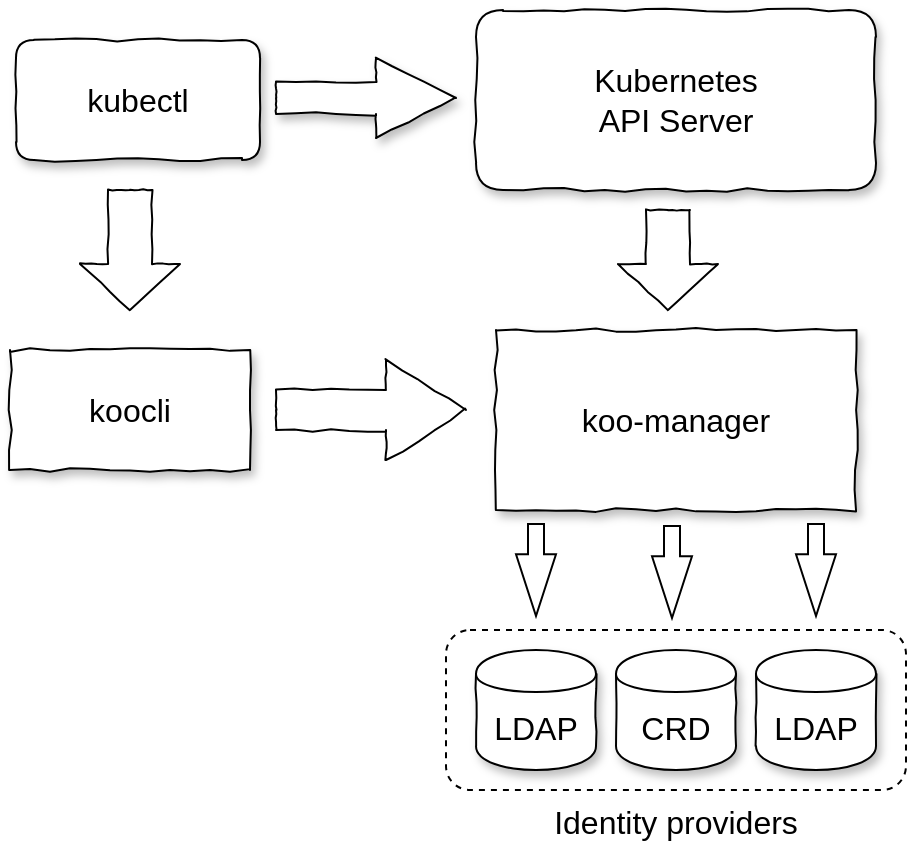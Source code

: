 <mxfile version="13.0.3" type="device" pages="3"><diagram id="zFhUEuqw3_evplceHa17" name="Overview"><mxGraphModel dx="1106" dy="924" grid="1" gridSize="10" guides="1" tooltips="1" connect="1" arrows="1" fold="1" page="1" pageScale="1" pageWidth="1169" pageHeight="827" background="none" math="0" shadow="0"><root><mxCell id="8fg_gyQLCPc00cHsd0tz-0"/><mxCell id="8fg_gyQLCPc00cHsd0tz-1" parent="8fg_gyQLCPc00cHsd0tz-0"/><mxCell id="fXOTAZr0dimL2IfCYoFU-1" value="kubectl" style="rounded=1;whiteSpace=wrap;html=1;shadow=1;comic=1;glass=0;fontSize=16;" parent="8fg_gyQLCPc00cHsd0tz-1" vertex="1"><mxGeometry x="320" y="145" width="122" height="60" as="geometry"/></mxCell><mxCell id="fXOTAZr0dimL2IfCYoFU-2" value="koocli" style="rounded=0;whiteSpace=wrap;html=1;comic=1;shadow=1;fontSize=16;" parent="8fg_gyQLCPc00cHsd0tz-1" vertex="1"><mxGeometry x="317" y="300" width="120" height="60" as="geometry"/></mxCell><mxCell id="fXOTAZr0dimL2IfCYoFU-7" value="Kubernetes &lt;br&gt;API Server" style="rounded=1;whiteSpace=wrap;html=1;shadow=1;comic=1;fontSize=16;" parent="8fg_gyQLCPc00cHsd0tz-1" vertex="1"><mxGeometry x="550" y="130" width="200" height="90" as="geometry"/></mxCell><mxCell id="fXOTAZr0dimL2IfCYoFU-8" value="koo-manager" style="rounded=0;whiteSpace=wrap;html=1;comic=1;shadow=1;fontSize=16;" parent="8fg_gyQLCPc00cHsd0tz-1" vertex="1"><mxGeometry x="560" y="290" width="180" height="90" as="geometry"/></mxCell><mxCell id="fXOTAZr0dimL2IfCYoFU-10" value="" style="html=1;shadow=1;dashed=0;align=center;verticalAlign=middle;shape=mxgraph.arrows2.arrow;dy=0.6;dx=40;notch=0;rounded=0;comic=1;" parent="8fg_gyQLCPc00cHsd0tz-1" vertex="1"><mxGeometry x="450" y="154" width="90" height="40" as="geometry"/></mxCell><mxCell id="fXOTAZr0dimL2IfCYoFU-11" value="" style="html=1;shadow=0;dashed=0;align=center;verticalAlign=middle;shape=mxgraph.arrows2.arrow;dy=0.6;dx=40;notch=0;rounded=1;comic=1;" parent="8fg_gyQLCPc00cHsd0tz-1" vertex="1"><mxGeometry x="450" y="305" width="95" height="50" as="geometry"/></mxCell><mxCell id="fXOTAZr0dimL2IfCYoFU-15" value="" style="html=1;shadow=0;dashed=0;align=center;verticalAlign=middle;shape=mxgraph.arrows2.arrow;dy=0.56;dx=23;direction=south;notch=0;rounded=1;comic=1;" parent="8fg_gyQLCPc00cHsd0tz-1" vertex="1"><mxGeometry x="621" y="230" width="50" height="50" as="geometry"/></mxCell><mxCell id="fXOTAZr0dimL2IfCYoFU-17" value="" style="html=1;shadow=0;dashed=0;align=center;verticalAlign=middle;shape=mxgraph.arrows2.arrow;dy=0.56;dx=23;direction=south;notch=0;rounded=1;comic=1;" parent="8fg_gyQLCPc00cHsd0tz-1" vertex="1"><mxGeometry x="352" y="220" width="50" height="60" as="geometry"/></mxCell><mxCell id="qDXQ5ua_mpbQLhc67me7-2" value="LDAP" style="shape=cylinder;whiteSpace=wrap;html=1;boundedLbl=1;backgroundOutline=1;rounded=1;shadow=1;glass=0;comic=1;fontSize=16;" parent="8fg_gyQLCPc00cHsd0tz-1" vertex="1"><mxGeometry x="550" y="450" width="60" height="60" as="geometry"/></mxCell><mxCell id="qDXQ5ua_mpbQLhc67me7-5" value="CRD" style="shape=cylinder;whiteSpace=wrap;html=1;boundedLbl=1;backgroundOutline=1;rounded=1;shadow=1;glass=0;comic=1;fontSize=16;" parent="8fg_gyQLCPc00cHsd0tz-1" vertex="1"><mxGeometry x="620" y="450" width="60" height="60" as="geometry"/></mxCell><mxCell id="qDXQ5ua_mpbQLhc67me7-6" value="LDAP" style="shape=cylinder;whiteSpace=wrap;html=1;boundedLbl=1;backgroundOutline=1;rounded=1;shadow=1;glass=0;comic=1;fontSize=16;" parent="8fg_gyQLCPc00cHsd0tz-1" vertex="1"><mxGeometry x="690" y="450" width="60" height="60" as="geometry"/></mxCell><mxCell id="qDXQ5ua_mpbQLhc67me7-7" value="Identity providers" style="rounded=1;whiteSpace=wrap;html=1;shadow=0;glass=0;comic=0;fontSize=16;fillColor=none;dashed=1;labelPosition=center;verticalLabelPosition=bottom;align=center;verticalAlign=top;" parent="8fg_gyQLCPc00cHsd0tz-1" vertex="1"><mxGeometry x="535" y="440" width="230" height="80" as="geometry"/></mxCell><mxCell id="qDXQ5ua_mpbQLhc67me7-8" value="" style="html=1;shadow=0;dashed=0;align=center;verticalAlign=middle;shape=mxgraph.arrows2.arrow;dy=0.6;dx=30.89;direction=south;notch=0;rounded=1;glass=0;comic=0;fillColor=none;fontSize=16;" parent="8fg_gyQLCPc00cHsd0tz-1" vertex="1"><mxGeometry x="570" y="387" width="20" height="46" as="geometry"/></mxCell><mxCell id="qDXQ5ua_mpbQLhc67me7-9" value="" style="html=1;shadow=0;dashed=0;align=center;verticalAlign=middle;shape=mxgraph.arrows2.arrow;dy=0.6;dx=30.89;direction=south;notch=0;rounded=1;glass=0;comic=0;fillColor=none;fontSize=16;" parent="8fg_gyQLCPc00cHsd0tz-1" vertex="1"><mxGeometry x="638" y="388" width="20" height="46" as="geometry"/></mxCell><mxCell id="qDXQ5ua_mpbQLhc67me7-10" value="" style="html=1;shadow=0;dashed=0;align=center;verticalAlign=middle;shape=mxgraph.arrows2.arrow;dy=0.6;dx=30.89;direction=south;notch=0;rounded=1;glass=0;comic=0;fillColor=none;fontSize=16;" parent="8fg_gyQLCPc00cHsd0tz-1" vertex="1"><mxGeometry x="710" y="387" width="20" height="46" as="geometry"/></mxCell></root></mxGraphModel></diagram><diagram id="0v_Ct_0q7r6QrqxMbhMs" name="Endpoints"><mxGraphModel dx="1580" dy="1320" grid="1" gridSize="10" guides="1" tooltips="1" connect="1" arrows="1" fold="1" page="1" pageScale="1" pageWidth="1169" pageHeight="827" math="0" shadow="0"><root><mxCell id="1q1uK_1r0H11LS3BMj6D-0"/><mxCell id="1q1uK_1r0H11LS3BMj6D-1" parent="1q1uK_1r0H11LS3BMj6D-0"/><mxCell id="qgXjzny-3ENqCq6-QnD9-1" value="koocli" style="rounded=0;whiteSpace=wrap;html=1;comic=1;shadow=1;fontSize=16;spacingTop=16;" parent="1q1uK_1r0H11LS3BMj6D-1" vertex="1"><mxGeometry x="300" y="380" width="140" height="70" as="geometry"/></mxCell><mxCell id="qgXjzny-3ENqCq6-QnD9-2" value="Kubernetes &lt;br&gt;API Server" style="rounded=1;whiteSpace=wrap;html=1;shadow=1;comic=1;fontSize=16;labelPosition=center;verticalLabelPosition=middle;align=center;verticalAlign=middle;spacingTop=-54;" parent="1q1uK_1r0H11LS3BMj6D-1" vertex="1"><mxGeometry x="510" y="170" width="220" height="120" as="geometry"/></mxCell><mxCell id="qgXjzny-3ENqCq6-QnD9-3" value="koo-manager" style="rounded=0;whiteSpace=wrap;html=1;comic=1;shadow=1;fontSize=16;" parent="1q1uK_1r0H11LS3BMj6D-1" vertex="1"><mxGeometry x="540" y="370" width="180" height="90" as="geometry"/></mxCell><mxCell id="qVS2n8KybNQRNQRG-EHB-0" value="" style="ellipse;whiteSpace=wrap;html=1;aspect=fixed;fillColor=#E6E6E6;" parent="1q1uK_1r0H11LS3BMj6D-1" vertex="1"><mxGeometry x="610" y="360" width="30" height="30" as="geometry"/></mxCell><mxCell id="qVS2n8KybNQRNQRG-EHB-2" value="" style="ellipse;whiteSpace=wrap;html=1;aspect=fixed;fillColor=#CCCCCC;" parent="1q1uK_1r0H11LS3BMj6D-1" vertex="1"><mxGeometry x="530" y="400" width="30" height="30" as="geometry"/></mxCell><mxCell id="qVS2n8KybNQRNQRG-EHB-3" value="Authentication webhook" style="rounded=0;whiteSpace=wrap;html=1;fillColor=#FFFFFF;comic=1;" parent="1q1uK_1r0H11LS3BMj6D-1" vertex="1"><mxGeometry x="535" y="240" width="80" height="40" as="geometry"/></mxCell><mxCell id="qVS2n8KybNQRNQRG-EHB-6" value="Validatiing webhook" style="rounded=0;whiteSpace=wrap;html=1;fillColor=#FFFFFF;comic=1;" parent="1q1uK_1r0H11LS3BMj6D-1" vertex="1"><mxGeometry x="630" y="240" width="80" height="40" as="geometry"/></mxCell><mxCell id="qVS2n8KybNQRNQRG-EHB-24" value="" style="endArrow=classic;html=1;exitX=0.5;exitY=1;exitDx=0;exitDy=0;entryX=0;entryY=0;entryDx=0;entryDy=0;strokeWidth=3;" parent="1q1uK_1r0H11LS3BMj6D-1" source="qVS2n8KybNQRNQRG-EHB-3" target="qVS2n8KybNQRNQRG-EHB-0" edge="1"><mxGeometry width="50" height="50" relative="1" as="geometry"><mxPoint x="740" y="310" as="sourcePoint"/><mxPoint x="790" y="260" as="targetPoint"/></mxGeometry></mxCell><mxCell id="qVS2n8KybNQRNQRG-EHB-25" value="" style="endArrow=classic;html=1;entryX=1;entryY=0;entryDx=0;entryDy=0;exitX=0.5;exitY=1;exitDx=0;exitDy=0;strokeWidth=3;" parent="1q1uK_1r0H11LS3BMj6D-1" source="qVS2n8KybNQRNQRG-EHB-6" target="qVS2n8KybNQRNQRG-EHB-0" edge="1"><mxGeometry width="50" height="50" relative="1" as="geometry"><mxPoint x="440" y="290" as="sourcePoint"/><mxPoint x="490" y="240" as="targetPoint"/></mxGeometry></mxCell><mxCell id="qVS2n8KybNQRNQRG-EHB-29" value="" style="endArrow=classic;html=1;exitX=1;exitY=0.5;exitDx=0;exitDy=0;entryX=0;entryY=0.5;entryDx=0;entryDy=0;strokeWidth=3;" parent="1q1uK_1r0H11LS3BMj6D-1" source="qgXjzny-3ENqCq6-QnD9-1" target="qVS2n8KybNQRNQRG-EHB-2" edge="1"><mxGeometry width="50" height="50" relative="1" as="geometry"><mxPoint x="585" y="290" as="sourcePoint"/><mxPoint x="624.393" y="374.393" as="targetPoint"/></mxGeometry></mxCell><mxCell id="oybZH-QGl_8Iqqua69cC-0" value="&lt;font style=&quot;font-size: 16px&quot;&gt;&lt;b&gt;Configuration configMap&lt;/b&gt;&lt;br&gt;koo-system:koomgr&lt;/font&gt;" style="ellipse;whiteSpace=wrap;html=1;fillColor=#ffe6cc;strokeColor=#d79b00;" vertex="1" parent="1q1uK_1r0H11LS3BMj6D-1"><mxGeometry x="760" y="480" width="260" height="90" as="geometry"/></mxCell><mxCell id="oybZH-QGl_8Iqqua69cC-1" value="" style="ellipse;whiteSpace=wrap;html=1;fillColor=#ffe6cc;strokeColor=#d79b00;" vertex="1" parent="1q1uK_1r0H11LS3BMj6D-1"><mxGeometry x="650" y="430" width="60" height="20" as="geometry"/></mxCell><mxCell id="oybZH-QGl_8Iqqua69cC-2" value="" style="endArrow=none;html=1;entryX=1;entryY=1;entryDx=0;entryDy=0;exitX=0;exitY=0;exitDx=0;exitDy=0;fillColor=#ffe6cc;strokeColor=#d79b00;strokeWidth=1;" edge="1" parent="1q1uK_1r0H11LS3BMj6D-1" source="oybZH-QGl_8Iqqua69cC-0" target="oybZH-QGl_8Iqqua69cC-1"><mxGeometry width="50" height="50" relative="1" as="geometry"><mxPoint x="520" y="580" as="sourcePoint"/><mxPoint x="570" y="530" as="targetPoint"/></mxGeometry></mxCell><mxCell id="oybZH-QGl_8Iqqua69cC-4" value="&lt;font style=&quot;text-align: left ; font-size: 14px&quot;&gt;&lt;b&gt;Auth endpoint&lt;/b&gt;&lt;/font&gt;&lt;br style=&quot;text-align: left&quot;&gt;&lt;br style=&quot;text-align: left&quot;&gt;&lt;span style=&quot;text-align: left&quot;&gt;Type: Nodeport Service&lt;/span&gt;&lt;br style=&quot;text-align: left&quot;&gt;&lt;span style=&quot;text-align: left&quot;&gt;Name: Node FQDN&lt;/span&gt;&lt;br style=&quot;text-align: left&quot;&gt;&lt;span style=&quot;text-align: left&quot;&gt;Port: 31444 (8444)&lt;br&gt;Scheme: https&lt;/span&gt;" style="ellipse;whiteSpace=wrap;html=1;aspect=fixed;fillColor=#CCCCCC;" vertex="1" parent="1q1uK_1r0H11LS3BMj6D-1"><mxGeometry x="370" y="490" width="140" height="140" as="geometry"/></mxCell><mxCell id="oybZH-QGl_8Iqqua69cC-5" value="" style="endArrow=none;html=1;entryX=0;entryY=1;entryDx=0;entryDy=0;exitX=0.7;exitY=0.043;exitDx=0;exitDy=0;exitPerimeter=0;strokeColor=#000000;strokeWidth=1;" edge="1" parent="1q1uK_1r0H11LS3BMj6D-1" source="oybZH-QGl_8Iqqua69cC-4" target="qVS2n8KybNQRNQRG-EHB-2"><mxGeometry width="50" height="50" relative="1" as="geometry"><mxPoint x="520" y="580" as="sourcePoint"/><mxPoint x="570" y="530" as="targetPoint"/></mxGeometry></mxCell><mxCell id="oybZH-QGl_8Iqqua69cC-7" value="&lt;font style=&quot;text-align: left ; font-size: 14px&quot;&gt;&lt;b&gt;Webhook &lt;br&gt;endpoint&lt;/b&gt;&lt;/font&gt;&lt;br style=&quot;text-align: left&quot;&gt;&lt;br style=&quot;text-align: left&quot;&gt;&lt;span style=&quot;text-align: left&quot;&gt;Type: ClusterIP Service&lt;/span&gt;&lt;br style=&quot;text-align: left&quot;&gt;&lt;span style=&quot;text-align: left&quot;&gt;Name:&amp;nbsp;koo-webhook-service.koo-system.svc&lt;/span&gt;&lt;br style=&quot;text-align: left&quot;&gt;&lt;span style=&quot;text-align: left&quot;&gt;Port: 443 (8443)&lt;/span&gt;&lt;br style=&quot;text-align: left&quot;&gt;&lt;span style=&quot;text-align: left&quot;&gt;Scheme: https&lt;/span&gt;" style="ellipse;whiteSpace=wrap;html=1;aspect=fixed;fillColor=#CCCCCC;" vertex="1" parent="1q1uK_1r0H11LS3BMj6D-1"><mxGeometry x="765" y="220" width="140" height="140" as="geometry"/></mxCell><mxCell id="oybZH-QGl_8Iqqua69cC-8" value="" style="endArrow=none;html=1;entryX=0.057;entryY=0.707;entryDx=0;entryDy=0;exitX=0.962;exitY=0.286;exitDx=0;exitDy=0;strokeColor=#000000;strokeWidth=1;entryPerimeter=0;exitPerimeter=0;" edge="1" parent="1q1uK_1r0H11LS3BMj6D-1" source="qVS2n8KybNQRNQRG-EHB-0" target="oybZH-QGl_8Iqqua69cC-7"><mxGeometry width="50" height="50" relative="1" as="geometry"><mxPoint x="478" y="506.02" as="sourcePoint"/><mxPoint x="544.393" y="435.607" as="targetPoint"/></mxGeometry></mxCell><mxCell id="oybZH-QGl_8Iqqua69cC-9" value="" style="ellipse;whiteSpace=wrap;html=1;fillColor=#ffe6cc;strokeColor=#d79b00;" vertex="1" parent="1q1uK_1r0H11LS3BMj6D-1"><mxGeometry x="310" y="390" width="60" height="20" as="geometry"/></mxCell><mxCell id="oybZH-QGl_8Iqqua69cC-10" value="" style="endArrow=none;html=1;exitX=0.726;exitY=0.943;exitDx=0;exitDy=0;fillColor=#ffe6cc;strokeColor=#d79b00;strokeWidth=1;exitPerimeter=0;entryX=0;entryY=0;entryDx=0;entryDy=0;" edge="1" source="oybZH-QGl_8Iqqua69cC-11" target="oybZH-QGl_8Iqqua69cC-9" parent="1q1uK_1r0H11LS3BMj6D-1"><mxGeometry width="50" height="50" relative="1" as="geometry"><mxPoint x="-70" y="330" as="sourcePoint"/><mxPoint x="321" y="390" as="targetPoint"/></mxGeometry></mxCell><mxCell id="oybZH-QGl_8Iqqua69cC-11" value="&lt;font style=&quot;font-size: 16px&quot;&gt;&lt;b&gt;Configuration file&lt;/b&gt;&lt;br&gt;kubeconfig&lt;/font&gt;" style="ellipse;whiteSpace=wrap;html=1;fillColor=#ffe6cc;strokeColor=#d79b00;" vertex="1" parent="1q1uK_1r0H11LS3BMj6D-1"><mxGeometry x="140" y="290" width="190" height="70" as="geometry"/></mxCell><mxCell id="oybZH-QGl_8Iqqua69cC-13" value="&lt;font style=&quot;font-size: 16px&quot;&gt;&lt;b&gt;Configuration file&lt;/b&gt;&lt;br&gt;/etc/kubernetes/manifests/kube-apiserver.yaml&lt;/font&gt;" style="ellipse;whiteSpace=wrap;html=1;fillColor=#ffe6cc;strokeColor=#d79b00;spacingBottom=18;" vertex="1" parent="1q1uK_1r0H11LS3BMj6D-1"><mxGeometry x="120" y="140" width="370" height="90" as="geometry"/></mxCell><mxCell id="oybZH-QGl_8Iqqua69cC-14" value="" style="ellipse;whiteSpace=wrap;html=1;fillColor=#ffe6cc;strokeColor=#d79b00;" vertex="1" parent="1q1uK_1r0H11LS3BMj6D-1"><mxGeometry x="515" y="210" width="60" height="20" as="geometry"/></mxCell><mxCell id="oybZH-QGl_8Iqqua69cC-15" value="" style="endArrow=none;html=1;exitX=0.954;exitY=0.73;exitDx=0;exitDy=0;fillColor=#ffe6cc;strokeColor=#d79b00;strokeWidth=1;entryX=0;entryY=0.5;entryDx=0;entryDy=0;exitPerimeter=0;" edge="1" source="oybZH-QGl_8Iqqua69cC-13" target="oybZH-QGl_8Iqqua69cC-14" parent="1q1uK_1r0H11LS3BMj6D-1"><mxGeometry width="50" height="50" relative="1" as="geometry"><mxPoint x="30" y="190" as="sourcePoint"/><mxPoint x="510" y="220" as="targetPoint"/></mxGeometry></mxCell></root></mxGraphModel></diagram><diagram id="uDmQaYtd8bSL2rDeCBfh" name="Sequence1"><mxGraphModel dx="1106" dy="980" grid="1" gridSize="10" guides="1" tooltips="1" connect="1" arrows="1" fold="1" page="1" pageScale="1" pageWidth="827" pageHeight="1169" math="0" shadow="0"><root><mxCell id="0"/><mxCell id="1" parent="0"/><mxCell id="okscIR22h2rkRe5IZIae-38" value="The Webhook Token &lt;br&gt;Authentication&amp;nbsp;issue&lt;br&gt;an HTTP POST with&lt;br&gt;&amp;nbsp;TokenReview command" style="html=1;verticalAlign=bottom;endArrow=block;" parent="1" edge="1"><mxGeometry relative="1" as="geometry"><mxPoint x="650.5" y="504" as="sourcePoint"/><mxPoint x="510" y="504" as="targetPoint"/></mxGeometry></mxCell><mxCell id="okscIR22h2rkRe5IZIae-27" value="HTTP GET: getToken" style="html=1;verticalAlign=bottom;endArrow=block;entryX=0;entryY=0;" parent="1" edge="1"><mxGeometry x="-0.026" y="4" relative="1" as="geometry"><mxPoint x="365.5" y="284.0" as="sourcePoint"/><mxPoint as="offset"/><mxPoint x="498" y="284.0" as="targetPoint"/></mxGeometry></mxCell><mxCell id="okscIR22h2rkRe5IZIae-39" value="koomgr validate the&lt;br&gt;token and provide &lt;br&gt;user's name and &lt;br&gt;groups in the response." style="html=1;verticalAlign=bottom;endArrow=open;dashed=1;endSize=8;entryX=0.1;entryY=0.586;entryDx=0;entryDy=0;entryPerimeter=0;" parent="1" edge="1"><mxGeometry x="0.011" relative="1" as="geometry"><mxPoint x="647" y="562.58" as="targetPoint"/><mxPoint x="508" y="562.58" as="sourcePoint"/><mxPoint as="offset"/></mxGeometry></mxCell><mxCell id="okscIR22h2rkRe5IZIae-4" value="User issue a &lt;br&gt;kubctl command &lt;br&gt;(i.e 'kubectl get nodes)" style="html=1;verticalAlign=bottom;endArrow=block;entryX=0;entryY=0;" parent="1" edge="1"><mxGeometry relative="1" as="geometry"><mxPoint x="73" y="159" as="sourcePoint"/><mxPoint x="235" y="159.0" as="targetPoint"/></mxGeometry></mxCell><mxCell id="okscIR22h2rkRe5IZIae-16" value="koocli return the&lt;br&gt;token to kubectl &lt;br&gt;by printing on&lt;br&gt;stdout and exit" style="html=1;verticalAlign=bottom;endArrow=open;dashed=1;endSize=8;entryX=1;entryY=0.415;entryDx=0;entryDy=0;entryPerimeter=0;" parent="1" source="okscIR22h2rkRe5IZIae-6" edge="1"><mxGeometry x="0.087" y="-2" relative="1" as="geometry"><mxPoint x="245" y="401.95" as="targetPoint"/><mxPoint x="350" y="402" as="sourcePoint"/><mxPoint as="offset"/></mxGeometry></mxCell><mxCell id="okscIR22h2rkRe5IZIae-15" value="kubeclt launch&lt;br&gt;the&amp;nbsp;koocli &lt;br&gt;credential plugin" style="html=1;verticalAlign=bottom;endArrow=block;entryX=-0.1;entryY=0.032;entryDx=0;entryDy=0;entryPerimeter=0;" parent="1" target="okscIR22h2rkRe5IZIae-14" edge="1"><mxGeometry relative="1" as="geometry"><mxPoint x="239.5" y="178.0" as="sourcePoint"/><mxPoint x="345" y="178.0" as="targetPoint"/></mxGeometry></mxCell><mxCell id="okscIR22h2rkRe5IZIae-1" value="User" style="shape=umlLifeline;participant=umlActor;perimeter=lifelinePerimeter;whiteSpace=wrap;html=1;container=1;collapsible=0;recursiveResize=0;verticalAlign=top;spacingTop=36;labelBackgroundColor=#ffffff;outlineConnect=0;" parent="1" vertex="1"><mxGeometry x="67" y="70" width="20" height="610" as="geometry"/></mxCell><mxCell id="okscIR22h2rkRe5IZIae-23" value="" style="html=1;points=[];perimeter=orthogonalPerimeter;" parent="okscIR22h2rkRe5IZIae-1" vertex="1"><mxGeometry x="5" y="70" width="10" height="540" as="geometry"/></mxCell><mxCell id="okscIR22h2rkRe5IZIae-2" value=",kubectl" style="shape=umlLifeline;participant=umlEntity;perimeter=lifelinePerimeter;whiteSpace=wrap;html=1;container=1;collapsible=0;recursiveResize=0;verticalAlign=top;spacingTop=36;labelBackgroundColor=#ffffff;outlineConnect=0;" parent="1" vertex="1"><mxGeometry x="220" y="70" width="40" height="590" as="geometry"/></mxCell><mxCell id="okscIR22h2rkRe5IZIae-9" value="" style="html=1;points=[];perimeter=orthogonalPerimeter;" parent="okscIR22h2rkRe5IZIae-2" vertex="1"><mxGeometry x="15" y="110" width="10" height="40" as="geometry"/></mxCell><mxCell id="okscIR22h2rkRe5IZIae-3" value="" style="html=1;points=[];perimeter=orthogonalPerimeter;" parent="okscIR22h2rkRe5IZIae-2" vertex="1"><mxGeometry x="15" y="80" width="10" height="490" as="geometry"/></mxCell><mxCell id="okscIR22h2rkRe5IZIae-5" value="kubectl display the result&lt;br&gt;and exit" style="html=1;verticalAlign=bottom;endArrow=open;dashed=1;endSize=8;exitX=0;exitY=0.95;entryX=0.9;entryY=0.943;entryDx=0;entryDy=0;entryPerimeter=0;" parent="1" edge="1"><mxGeometry relative="1" as="geometry"><mxPoint x="81" y="627.22" as="targetPoint"/><mxPoint x="235" y="628.5" as="sourcePoint"/></mxGeometry></mxCell><mxCell id="okscIR22h2rkRe5IZIae-7" value="koomgr" style="shape=umlLifeline;participant=umlEntity;perimeter=lifelinePerimeter;whiteSpace=wrap;html=1;container=1;collapsible=0;recursiveResize=0;verticalAlign=top;spacingTop=36;labelBackgroundColor=#ffffff;outlineConnect=0;" parent="1" vertex="1"><mxGeometry x="483" y="70" width="40" height="620" as="geometry"/></mxCell><mxCell id="okscIR22h2rkRe5IZIae-37" value="" style="html=1;points=[];perimeter=orthogonalPerimeter;" parent="okscIR22h2rkRe5IZIae-7" vertex="1"><mxGeometry x="15" y="392" width="10" height="80" as="geometry"/></mxCell><mxCell id="okscIR22h2rkRe5IZIae-31" value="" style="html=1;points=[];perimeter=orthogonalPerimeter;" parent="okscIR22h2rkRe5IZIae-7" vertex="1"><mxGeometry x="15" y="280" width="10" height="40" as="geometry"/></mxCell><mxCell id="okscIR22h2rkRe5IZIae-32" value="koomgr&amp;nbsp;check&amp;nbsp;user's&lt;br&gt;credential&amp;nbsp;and grant&lt;br&gt;a&amp;nbsp;new bearer&lt;br&gt;token" style="edgeStyle=orthogonalEdgeStyle;html=1;align=left;spacingLeft=2;endArrow=block;rounded=0;entryX=1;entryY=0;" parent="okscIR22h2rkRe5IZIae-7" edge="1"><mxGeometry x="0.084" y="2" relative="1" as="geometry"><mxPoint x="19.5" y="230" as="sourcePoint"/><Array as="points"><mxPoint x="45" y="230"/><mxPoint x="45" y="250"/></Array><mxPoint x="25" y="250" as="targetPoint"/><mxPoint as="offset"/></mxGeometry></mxCell><mxCell id="okscIR22h2rkRe5IZIae-26" value="" style="html=1;points=[];perimeter=orthogonalPerimeter;" parent="okscIR22h2rkRe5IZIae-7" vertex="1"><mxGeometry x="15" y="70" width="10" height="540" as="geometry"/></mxCell><mxCell id="okscIR22h2rkRe5IZIae-8" value="API Server" style="shape=umlLifeline;participant=umlEntity;perimeter=lifelinePerimeter;whiteSpace=wrap;html=1;container=1;collapsible=0;recursiveResize=0;verticalAlign=top;spacingTop=36;labelBackgroundColor=#ffffff;outlineConnect=0;" parent="1" vertex="1"><mxGeometry x="631" y="70" width="40" height="620" as="geometry"/></mxCell><mxCell id="N2LFytJpAijW4gLvLwDp-12" value="API Server validate&lt;br&gt;if user is allowed by &lt;br&gt;RBAC to perform &lt;br&gt;the requested action" style="edgeStyle=orthogonalEdgeStyle;html=1;align=left;spacingLeft=2;endArrow=block;rounded=0;entryX=1;entryY=0;" parent="okscIR22h2rkRe5IZIae-8" target="N2LFytJpAijW4gLvLwDp-11" edge="1"><mxGeometry relative="1" as="geometry"><mxPoint x="20" y="510" as="sourcePoint"/><Array as="points"><mxPoint x="45" y="510"/></Array></mxGeometry></mxCell><mxCell id="N2LFytJpAijW4gLvLwDp-11" value="" style="html=1;points=[];perimeter=orthogonalPerimeter;" parent="okscIR22h2rkRe5IZIae-8" vertex="1"><mxGeometry x="15" y="530" width="10" height="40" as="geometry"/></mxCell><mxCell id="okscIR22h2rkRe5IZIae-34" value="" style="html=1;points=[];perimeter=orthogonalPerimeter;" parent="okscIR22h2rkRe5IZIae-8" vertex="1"><mxGeometry x="15" y="70" width="10" height="540" as="geometry"/></mxCell><mxCell id="okscIR22h2rkRe5IZIae-25" value="User provides its credential" style="html=1;verticalAlign=bottom;endArrow=open;dashed=1;endSize=8;exitX=1.4;exitY=0.304;exitDx=0;exitDy=0;exitPerimeter=0;" parent="1" edge="1"><mxGeometry x="-0.46" relative="1" as="geometry"><mxPoint x="360" y="265" as="targetPoint"/><mxPoint x="86" y="264.8" as="sourcePoint"/><mxPoint as="offset"/></mxGeometry></mxCell><mxCell id="okscIR22h2rkRe5IZIae-28" value="Token in&lt;br&gt;HTTP Response" style="html=1;verticalAlign=bottom;endArrow=open;dashed=1;endSize=8;exitX=0.2;exitY=0.332;exitDx=0;exitDy=0;exitPerimeter=0;" parent="1" edge="1"><mxGeometry x="0.219" y="-9" relative="1" as="geometry"><mxPoint x="372" y="345" as="targetPoint"/><mxPoint x="500" y="344.92" as="sourcePoint"/><Array as="points"><mxPoint x="422" y="345"/></Array><mxPoint x="8" y="4" as="offset"/></mxGeometry></mxCell><mxCell id="okscIR22h2rkRe5IZIae-35" value="kubectl issue the&lt;br&gt;appropriate API call&lt;br&gt;with the provided&lt;br&gt;bearer token" style="html=1;verticalAlign=bottom;endArrow=block;entryX=-0.1;entryY=0.119;entryDx=0;entryDy=0;entryPerimeter=0;" parent="1" edge="1"><mxGeometry x="0.675" relative="1" as="geometry"><mxPoint x="245" y="438" as="sourcePoint"/><mxPoint x="645" y="439.042" as="targetPoint"/><mxPoint as="offset"/></mxGeometry></mxCell><mxCell id="okscIR22h2rkRe5IZIae-36" value="API Server return the user action result" style="html=1;verticalAlign=bottom;endArrow=open;dashed=1;endSize=8;exitX=0;exitY=0.95;" parent="1" edge="1"><mxGeometry x="0.343" relative="1" as="geometry"><mxPoint x="250" y="615" as="targetPoint"/><mxPoint x="646" y="615" as="sourcePoint"/><mxPoint as="offset"/></mxGeometry></mxCell><mxCell id="okscIR22h2rkRe5IZIae-24" value="koocli prompt for login &lt;br&gt;and password" style="html=1;verticalAlign=bottom;endArrow=block;entryX=1.1;entryY=0.209;entryDx=0;entryDy=0;entryPerimeter=0;" parent="1" edge="1"><mxGeometry x="0.455" y="-4" relative="1" as="geometry"><mxPoint x="365.5" y="235.76" as="sourcePoint"/><mxPoint x="83" y="235.76" as="targetPoint"/><mxPoint x="1" as="offset"/></mxGeometry></mxCell><mxCell id="okscIR22h2rkRe5IZIae-6" value="koocli" style="shape=umlLifeline;participant=umlEntity;perimeter=lifelinePerimeter;whiteSpace=wrap;html=1;container=1;collapsible=0;recursiveResize=0;verticalAlign=top;spacingTop=36;labelBackgroundColor=#ffffff;outlineConnect=0;" parent="1" vertex="1"><mxGeometry x="346" y="70" width="40" height="350" as="geometry"/></mxCell><mxCell id="N2LFytJpAijW4gLvLwDp-2" value="koocli check if&lt;br&gt;&amp;nbsp;a token is already&lt;br&gt;present in local&lt;br&gt;user store. &lt;br&gt;NO on this case" style="edgeStyle=orthogonalEdgeStyle;html=1;align=left;spacingLeft=2;endArrow=block;rounded=0;entryX=1;entryY=0;" parent="okscIR22h2rkRe5IZIae-6" target="N2LFytJpAijW4gLvLwDp-1" edge="1"><mxGeometry relative="1" as="geometry"><mxPoint x="20" y="120" as="sourcePoint"/><Array as="points"><mxPoint x="45" y="120"/></Array></mxGeometry></mxCell><mxCell id="N2LFytJpAijW4gLvLwDp-1" value="" style="html=1;points=[];perimeter=orthogonalPerimeter;" parent="okscIR22h2rkRe5IZIae-6" vertex="1"><mxGeometry x="15" y="140" width="10" height="40" as="geometry"/></mxCell><mxCell id="okscIR22h2rkRe5IZIae-14" value="" style="html=1;points=[];perimeter=orthogonalPerimeter;" parent="okscIR22h2rkRe5IZIae-6" vertex="1"><mxGeometry x="15" y="100" width="10" height="250" as="geometry"/></mxCell></root></mxGraphModel></diagram></mxfile>